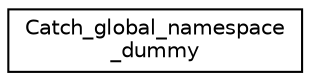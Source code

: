digraph "Graphical Class Hierarchy"
{
  edge [fontname="Helvetica",fontsize="10",labelfontname="Helvetica",labelfontsize="10"];
  node [fontname="Helvetica",fontsize="10",shape=record];
  rankdir="LR";
  Node0 [label="Catch_global_namespace\l_dummy",height=0.2,width=0.4,color="black", fillcolor="white", style="filled",URL="$structCatch__global__namespace__dummy.html"];
}
